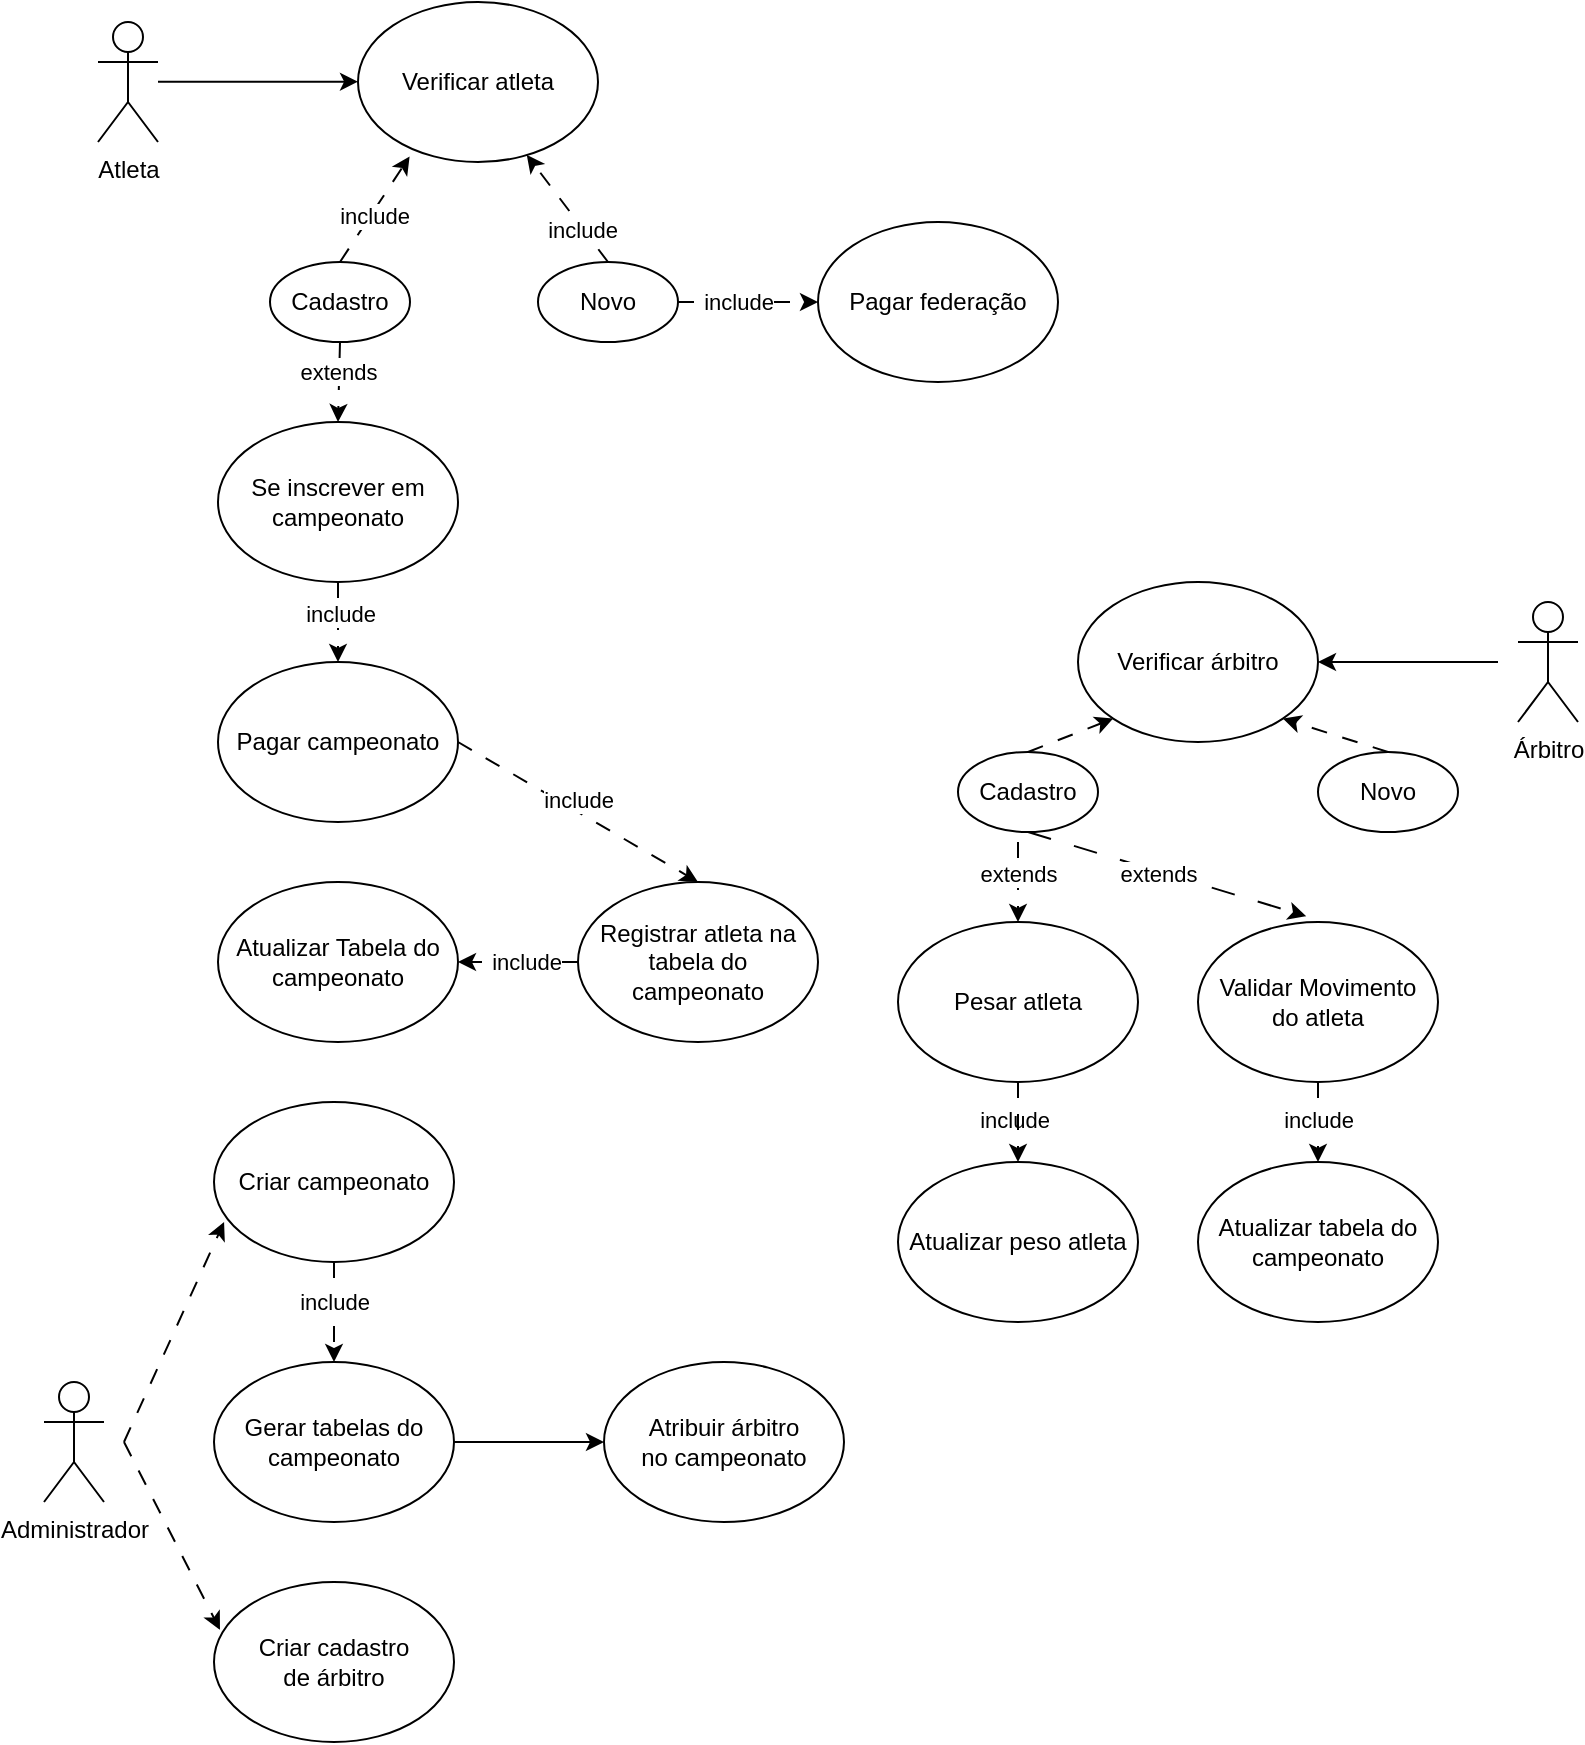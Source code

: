 <mxfile version="26.1.1">
  <diagram name="Página-1" id="Cg6OSjr4ZyZSndvDFCTL">
    <mxGraphModel dx="936" dy="505" grid="1" gridSize="10" guides="1" tooltips="1" connect="1" arrows="1" fold="1" page="1" pageScale="1" pageWidth="827" pageHeight="1169" math="0" shadow="0">
      <root>
        <mxCell id="0" />
        <mxCell id="1" parent="0" />
        <mxCell id="KDlFbCgQcCUziOxt1vnb-21" style="edgeStyle=orthogonalEdgeStyle;rounded=0;orthogonalLoop=1;jettySize=auto;html=1;exitX=1;exitY=0.333;exitDx=0;exitDy=0;exitPerimeter=0;entryX=0;entryY=0.5;entryDx=0;entryDy=0;" edge="1" parent="1">
          <mxGeometry relative="1" as="geometry">
            <mxPoint x="100.0" y="229.82" as="sourcePoint" />
            <mxPoint x="200" y="229.82" as="targetPoint" />
          </mxGeometry>
        </mxCell>
        <mxCell id="KDlFbCgQcCUziOxt1vnb-1" value="Atleta" style="shape=umlActor;verticalLabelPosition=bottom;verticalAlign=top;html=1;outlineConnect=0;" vertex="1" parent="1">
          <mxGeometry x="70" y="200" width="30" height="60" as="geometry" />
        </mxCell>
        <mxCell id="KDlFbCgQcCUziOxt1vnb-2" value="Verificar atleta" style="ellipse;whiteSpace=wrap;html=1;" vertex="1" parent="1">
          <mxGeometry x="200" y="190" width="120" height="80" as="geometry" />
        </mxCell>
        <mxCell id="KDlFbCgQcCUziOxt1vnb-26" style="rounded=0;orthogonalLoop=1;jettySize=auto;html=1;exitX=0.5;exitY=1;exitDx=0;exitDy=0;entryX=0.5;entryY=0;entryDx=0;entryDy=0;dashed=1;dashPattern=8 8;" edge="1" parent="1" source="KDlFbCgQcCUziOxt1vnb-3" target="KDlFbCgQcCUziOxt1vnb-5">
          <mxGeometry relative="1" as="geometry" />
        </mxCell>
        <mxCell id="KDlFbCgQcCUziOxt1vnb-3" value="Cadastro" style="ellipse;whiteSpace=wrap;html=1;" vertex="1" parent="1">
          <mxGeometry x="156" y="320" width="70" height="40" as="geometry" />
        </mxCell>
        <mxCell id="KDlFbCgQcCUziOxt1vnb-25" style="rounded=0;orthogonalLoop=1;jettySize=auto;html=1;entryX=0;entryY=0.5;entryDx=0;entryDy=0;dashed=1;dashPattern=8 8;" edge="1" parent="1" source="KDlFbCgQcCUziOxt1vnb-4" target="KDlFbCgQcCUziOxt1vnb-11">
          <mxGeometry relative="1" as="geometry" />
        </mxCell>
        <mxCell id="KDlFbCgQcCUziOxt1vnb-4" value="Novo" style="ellipse;whiteSpace=wrap;html=1;" vertex="1" parent="1">
          <mxGeometry x="290" y="320" width="70" height="40" as="geometry" />
        </mxCell>
        <mxCell id="KDlFbCgQcCUziOxt1vnb-27" style="rounded=0;orthogonalLoop=1;jettySize=auto;html=1;exitX=0.5;exitY=1;exitDx=0;exitDy=0;dashed=1;dashPattern=8 8;" edge="1" parent="1" source="KDlFbCgQcCUziOxt1vnb-5" target="KDlFbCgQcCUziOxt1vnb-6">
          <mxGeometry relative="1" as="geometry" />
        </mxCell>
        <mxCell id="KDlFbCgQcCUziOxt1vnb-5" value="Se inscrever em campeonato" style="ellipse;whiteSpace=wrap;html=1;" vertex="1" parent="1">
          <mxGeometry x="130" y="400" width="120" height="80" as="geometry" />
        </mxCell>
        <mxCell id="KDlFbCgQcCUziOxt1vnb-28" style="rounded=0;orthogonalLoop=1;jettySize=auto;html=1;exitX=1;exitY=0.5;exitDx=0;exitDy=0;entryX=0.5;entryY=0;entryDx=0;entryDy=0;dashed=1;dashPattern=8 8;" edge="1" parent="1" source="KDlFbCgQcCUziOxt1vnb-6" target="KDlFbCgQcCUziOxt1vnb-7">
          <mxGeometry relative="1" as="geometry" />
        </mxCell>
        <mxCell id="KDlFbCgQcCUziOxt1vnb-6" value="Pagar campeonato" style="ellipse;whiteSpace=wrap;html=1;" vertex="1" parent="1">
          <mxGeometry x="130" y="520" width="120" height="80" as="geometry" />
        </mxCell>
        <mxCell id="KDlFbCgQcCUziOxt1vnb-29" style="rounded=0;orthogonalLoop=1;jettySize=auto;html=1;exitX=0;exitY=0.5;exitDx=0;exitDy=0;dashed=1;dashPattern=8 8;entryX=1;entryY=0.5;entryDx=0;entryDy=0;" edge="1" parent="1" source="KDlFbCgQcCUziOxt1vnb-7" target="KDlFbCgQcCUziOxt1vnb-65">
          <mxGeometry relative="1" as="geometry">
            <mxPoint x="260" y="720" as="targetPoint" />
          </mxGeometry>
        </mxCell>
        <mxCell id="KDlFbCgQcCUziOxt1vnb-7" value="Registrar atleta na tabela do campeonato" style="ellipse;whiteSpace=wrap;html=1;" vertex="1" parent="1">
          <mxGeometry x="310" y="630" width="120" height="80" as="geometry" />
        </mxCell>
        <mxCell id="KDlFbCgQcCUziOxt1vnb-30" style="rounded=0;orthogonalLoop=1;jettySize=auto;html=1;exitX=0.5;exitY=1;exitDx=0;exitDy=0;entryX=0.5;entryY=0;entryDx=0;entryDy=0;dashed=1;dashPattern=8 8;" edge="1" parent="1" source="KDlFbCgQcCUziOxt1vnb-9" target="KDlFbCgQcCUziOxt1vnb-10">
          <mxGeometry relative="1" as="geometry" />
        </mxCell>
        <mxCell id="KDlFbCgQcCUziOxt1vnb-9" value="Criar campeonato" style="ellipse;whiteSpace=wrap;html=1;" vertex="1" parent="1">
          <mxGeometry x="128" y="740" width="120" height="80" as="geometry" />
        </mxCell>
        <mxCell id="KDlFbCgQcCUziOxt1vnb-38" value="" style="edgeStyle=orthogonalEdgeStyle;rounded=0;orthogonalLoop=1;jettySize=auto;html=1;" edge="1" parent="1" source="KDlFbCgQcCUziOxt1vnb-10" target="KDlFbCgQcCUziOxt1vnb-37">
          <mxGeometry relative="1" as="geometry" />
        </mxCell>
        <mxCell id="KDlFbCgQcCUziOxt1vnb-10" value="Gerar tabelas do campeonato" style="ellipse;whiteSpace=wrap;html=1;" vertex="1" parent="1">
          <mxGeometry x="128" y="870" width="120" height="80" as="geometry" />
        </mxCell>
        <mxCell id="KDlFbCgQcCUziOxt1vnb-11" value="Pagar federação" style="ellipse;whiteSpace=wrap;html=1;" vertex="1" parent="1">
          <mxGeometry x="430" y="300" width="120" height="80" as="geometry" />
        </mxCell>
        <mxCell id="KDlFbCgQcCUziOxt1vnb-12" value="Verificar árbitro" style="ellipse;whiteSpace=wrap;html=1;" vertex="1" parent="1">
          <mxGeometry x="560" y="480" width="120" height="80" as="geometry" />
        </mxCell>
        <mxCell id="KDlFbCgQcCUziOxt1vnb-34" style="rounded=0;orthogonalLoop=1;jettySize=auto;html=1;entryX=1;entryY=0.5;entryDx=0;entryDy=0;" edge="1" parent="1" target="KDlFbCgQcCUziOxt1vnb-12">
          <mxGeometry relative="1" as="geometry">
            <mxPoint x="770" y="520" as="sourcePoint" />
          </mxGeometry>
        </mxCell>
        <mxCell id="KDlFbCgQcCUziOxt1vnb-15" value="Árbitro" style="shape=umlActor;verticalLabelPosition=bottom;verticalAlign=top;html=1;outlineConnect=0;" vertex="1" parent="1">
          <mxGeometry x="780" y="490" width="30" height="60" as="geometry" />
        </mxCell>
        <mxCell id="KDlFbCgQcCUziOxt1vnb-31" style="rounded=0;orthogonalLoop=1;jettySize=auto;html=1;exitX=0.5;exitY=0;exitDx=0;exitDy=0;entryX=0;entryY=1;entryDx=0;entryDy=0;dashed=1;dashPattern=8 8;" edge="1" parent="1" source="KDlFbCgQcCUziOxt1vnb-18" target="KDlFbCgQcCUziOxt1vnb-12">
          <mxGeometry relative="1" as="geometry" />
        </mxCell>
        <mxCell id="KDlFbCgQcCUziOxt1vnb-18" value="Cadastro" style="ellipse;whiteSpace=wrap;html=1;" vertex="1" parent="1">
          <mxGeometry x="500" y="565" width="70" height="40" as="geometry" />
        </mxCell>
        <mxCell id="KDlFbCgQcCUziOxt1vnb-32" style="rounded=0;orthogonalLoop=1;jettySize=auto;html=1;exitX=0.5;exitY=0;exitDx=0;exitDy=0;entryX=1;entryY=1;entryDx=0;entryDy=0;dashed=1;dashPattern=8 8;" edge="1" parent="1" source="KDlFbCgQcCUziOxt1vnb-19" target="KDlFbCgQcCUziOxt1vnb-12">
          <mxGeometry relative="1" as="geometry" />
        </mxCell>
        <mxCell id="KDlFbCgQcCUziOxt1vnb-19" value="Novo" style="ellipse;whiteSpace=wrap;html=1;" vertex="1" parent="1">
          <mxGeometry x="680" y="565" width="70" height="40" as="geometry" />
        </mxCell>
        <mxCell id="KDlFbCgQcCUziOxt1vnb-23" style="rounded=0;orthogonalLoop=1;jettySize=auto;html=1;exitX=0.5;exitY=0;exitDx=0;exitDy=0;entryX=0.215;entryY=0.965;entryDx=0;entryDy=0;entryPerimeter=0;dashed=1;dashPattern=8 8;" edge="1" parent="1" source="KDlFbCgQcCUziOxt1vnb-3" target="KDlFbCgQcCUziOxt1vnb-2">
          <mxGeometry relative="1" as="geometry" />
        </mxCell>
        <mxCell id="KDlFbCgQcCUziOxt1vnb-43" value="include" style="edgeLabel;html=1;align=center;verticalAlign=middle;resizable=0;points=[];" vertex="1" connectable="0" parent="KDlFbCgQcCUziOxt1vnb-23">
          <mxGeometry x="-0.085" y="-1" relative="1" as="geometry">
            <mxPoint as="offset" />
          </mxGeometry>
        </mxCell>
        <mxCell id="KDlFbCgQcCUziOxt1vnb-24" style="rounded=0;orthogonalLoop=1;jettySize=auto;html=1;exitX=0.5;exitY=0;exitDx=0;exitDy=0;entryX=0.703;entryY=0.955;entryDx=0;entryDy=0;entryPerimeter=0;dashed=1;dashPattern=8 8;" edge="1" parent="1" source="KDlFbCgQcCUziOxt1vnb-4" target="KDlFbCgQcCUziOxt1vnb-2">
          <mxGeometry relative="1" as="geometry" />
        </mxCell>
        <mxCell id="KDlFbCgQcCUziOxt1vnb-35" value="Administrador" style="shape=umlActor;verticalLabelPosition=bottom;verticalAlign=top;html=1;" vertex="1" parent="1">
          <mxGeometry x="43" y="880" width="30" height="60" as="geometry" />
        </mxCell>
        <mxCell id="KDlFbCgQcCUziOxt1vnb-37" value="Atribuir árbitro&lt;br&gt;no campeonato" style="ellipse;whiteSpace=wrap;html=1;" vertex="1" parent="1">
          <mxGeometry x="323" y="870" width="120" height="80" as="geometry" />
        </mxCell>
        <mxCell id="KDlFbCgQcCUziOxt1vnb-39" value="Criar cadastro&lt;div&gt;de árbitro&lt;/div&gt;" style="ellipse;whiteSpace=wrap;html=1;" vertex="1" parent="1">
          <mxGeometry x="128" y="980" width="120" height="80" as="geometry" />
        </mxCell>
        <mxCell id="KDlFbCgQcCUziOxt1vnb-40" value="" style="endArrow=classic;html=1;rounded=0;entryX=0.025;entryY=0.299;entryDx=0;entryDy=0;entryPerimeter=0;dashed=1;dashPattern=8 8;" edge="1" parent="1" target="KDlFbCgQcCUziOxt1vnb-39">
          <mxGeometry width="50" height="50" relative="1" as="geometry">
            <mxPoint x="83" y="910" as="sourcePoint" />
            <mxPoint x="123" y="990" as="targetPoint" />
          </mxGeometry>
        </mxCell>
        <mxCell id="KDlFbCgQcCUziOxt1vnb-44" value="include" style="edgeLabel;html=1;align=center;verticalAlign=middle;resizable=0;points=[];" vertex="1" connectable="0" parent="1">
          <mxGeometry x="528.003" y="749.002" as="geometry" />
        </mxCell>
        <mxCell id="KDlFbCgQcCUziOxt1vnb-45" value="include" style="edgeLabel;html=1;align=center;verticalAlign=middle;resizable=0;points=[];" vertex="1" connectable="0" parent="1">
          <mxGeometry x="191.003" y="496.002" as="geometry" />
        </mxCell>
        <mxCell id="KDlFbCgQcCUziOxt1vnb-46" value="extends" style="edgeLabel;html=1;align=center;verticalAlign=middle;resizable=0;points=[];" vertex="1" connectable="0" parent="1">
          <mxGeometry x="190.003" y="375.002" as="geometry" />
        </mxCell>
        <mxCell id="KDlFbCgQcCUziOxt1vnb-48" value="include" style="edgeLabel;html=1;align=center;verticalAlign=middle;resizable=0;points=[];" vertex="1" connectable="0" parent="1">
          <mxGeometry x="390.003" y="340.002" as="geometry" />
        </mxCell>
        <mxCell id="KDlFbCgQcCUziOxt1vnb-55" value="" style="edgeStyle=orthogonalEdgeStyle;rounded=0;orthogonalLoop=1;jettySize=auto;html=1;dashed=1;dashPattern=8 8;" edge="1" parent="1" source="KDlFbCgQcCUziOxt1vnb-49" target="KDlFbCgQcCUziOxt1vnb-54">
          <mxGeometry relative="1" as="geometry" />
        </mxCell>
        <mxCell id="KDlFbCgQcCUziOxt1vnb-49" value="Pesar atleta" style="ellipse;whiteSpace=wrap;html=1;" vertex="1" parent="1">
          <mxGeometry x="470" y="650" width="120" height="80" as="geometry" />
        </mxCell>
        <mxCell id="KDlFbCgQcCUziOxt1vnb-51" value="" style="endArrow=classic;html=1;rounded=0;entryX=0.5;entryY=0;entryDx=0;entryDy=0;dashed=1;dashPattern=8 8;" edge="1" parent="1" target="KDlFbCgQcCUziOxt1vnb-49">
          <mxGeometry width="50" height="50" relative="1" as="geometry">
            <mxPoint x="530" y="610" as="sourcePoint" />
            <mxPoint x="800" y="540" as="targetPoint" />
            <Array as="points">
              <mxPoint x="530" y="610" />
            </Array>
          </mxGeometry>
        </mxCell>
        <mxCell id="KDlFbCgQcCUziOxt1vnb-52" value="include" style="edgeLabel;html=1;align=center;verticalAlign=middle;resizable=0;points=[];" vertex="1" connectable="0" parent="1">
          <mxGeometry x="312.003" y="304.002" as="geometry" />
        </mxCell>
        <mxCell id="KDlFbCgQcCUziOxt1vnb-53" value="extends" style="edgeLabel;html=1;align=center;verticalAlign=middle;resizable=0;points=[];" vertex="1" connectable="0" parent="1">
          <mxGeometry x="530.003" y="626.002" as="geometry" />
        </mxCell>
        <mxCell id="KDlFbCgQcCUziOxt1vnb-54" value="Atualizar peso atleta" style="ellipse;whiteSpace=wrap;html=1;" vertex="1" parent="1">
          <mxGeometry x="470" y="770" width="120" height="80" as="geometry" />
        </mxCell>
        <mxCell id="KDlFbCgQcCUziOxt1vnb-61" value="" style="edgeStyle=orthogonalEdgeStyle;rounded=0;orthogonalLoop=1;jettySize=auto;html=1;dashed=1;dashPattern=8 8;" edge="1" parent="1" source="KDlFbCgQcCUziOxt1vnb-56" target="KDlFbCgQcCUziOxt1vnb-60">
          <mxGeometry relative="1" as="geometry" />
        </mxCell>
        <mxCell id="KDlFbCgQcCUziOxt1vnb-56" value="Validar Movimento&lt;div&gt;do atleta&lt;/div&gt;" style="ellipse;whiteSpace=wrap;html=1;" vertex="1" parent="1">
          <mxGeometry x="620" y="650" width="120" height="80" as="geometry" />
        </mxCell>
        <mxCell id="KDlFbCgQcCUziOxt1vnb-58" value="" style="endArrow=classic;html=1;rounded=0;exitX=0.5;exitY=1;exitDx=0;exitDy=0;entryX=0.451;entryY=-0.036;entryDx=0;entryDy=0;entryPerimeter=0;dashed=1;dashPattern=12 12;" edge="1" parent="1" source="KDlFbCgQcCUziOxt1vnb-18" target="KDlFbCgQcCUziOxt1vnb-56">
          <mxGeometry width="50" height="50" relative="1" as="geometry">
            <mxPoint x="600" y="670" as="sourcePoint" />
            <mxPoint x="650" y="620" as="targetPoint" />
          </mxGeometry>
        </mxCell>
        <mxCell id="KDlFbCgQcCUziOxt1vnb-59" value="extends" style="edgeLabel;html=1;align=center;verticalAlign=middle;resizable=0;points=[];" vertex="1" connectable="0" parent="1">
          <mxGeometry x="600.003" y="626.002" as="geometry" />
        </mxCell>
        <mxCell id="KDlFbCgQcCUziOxt1vnb-60" value="Atualizar tabela do campeonato" style="ellipse;whiteSpace=wrap;html=1;" vertex="1" parent="1">
          <mxGeometry x="620" y="770" width="120" height="80" as="geometry" />
        </mxCell>
        <mxCell id="KDlFbCgQcCUziOxt1vnb-62" value="include" style="edgeLabel;html=1;align=center;verticalAlign=middle;resizable=0;points=[];" vertex="1" connectable="0" parent="1">
          <mxGeometry x="680.003" y="749.002" as="geometry" />
        </mxCell>
        <mxCell id="KDlFbCgQcCUziOxt1vnb-63" value="include" style="edgeLabel;html=1;align=center;verticalAlign=middle;resizable=0;points=[];" vertex="1" connectable="0" parent="1">
          <mxGeometry x="310.003" y="589.002" as="geometry" />
        </mxCell>
        <mxCell id="KDlFbCgQcCUziOxt1vnb-64" value="" style="endArrow=classic;html=1;rounded=0;entryX=0.042;entryY=0.75;entryDx=0;entryDy=0;entryPerimeter=0;dashed=1;dashPattern=8 8;" edge="1" parent="1" target="KDlFbCgQcCUziOxt1vnb-9">
          <mxGeometry width="50" height="50" relative="1" as="geometry">
            <mxPoint x="83" y="910" as="sourcePoint" />
            <mxPoint x="133" y="860" as="targetPoint" />
          </mxGeometry>
        </mxCell>
        <mxCell id="KDlFbCgQcCUziOxt1vnb-65" value="Atualizar Tabela do campeonato" style="ellipse;whiteSpace=wrap;html=1;" vertex="1" parent="1">
          <mxGeometry x="130" y="630" width="120" height="80" as="geometry" />
        </mxCell>
        <mxCell id="KDlFbCgQcCUziOxt1vnb-66" value="include" style="edgeLabel;html=1;align=center;verticalAlign=middle;resizable=0;points=[];" vertex="1" connectable="0" parent="1">
          <mxGeometry x="284.003" y="670.002" as="geometry" />
        </mxCell>
        <mxCell id="KDlFbCgQcCUziOxt1vnb-67" value="include" style="edgeLabel;html=1;align=center;verticalAlign=middle;resizable=0;points=[];" vertex="1" connectable="0" parent="1">
          <mxGeometry x="188.003" y="840.002" as="geometry" />
        </mxCell>
      </root>
    </mxGraphModel>
  </diagram>
</mxfile>
